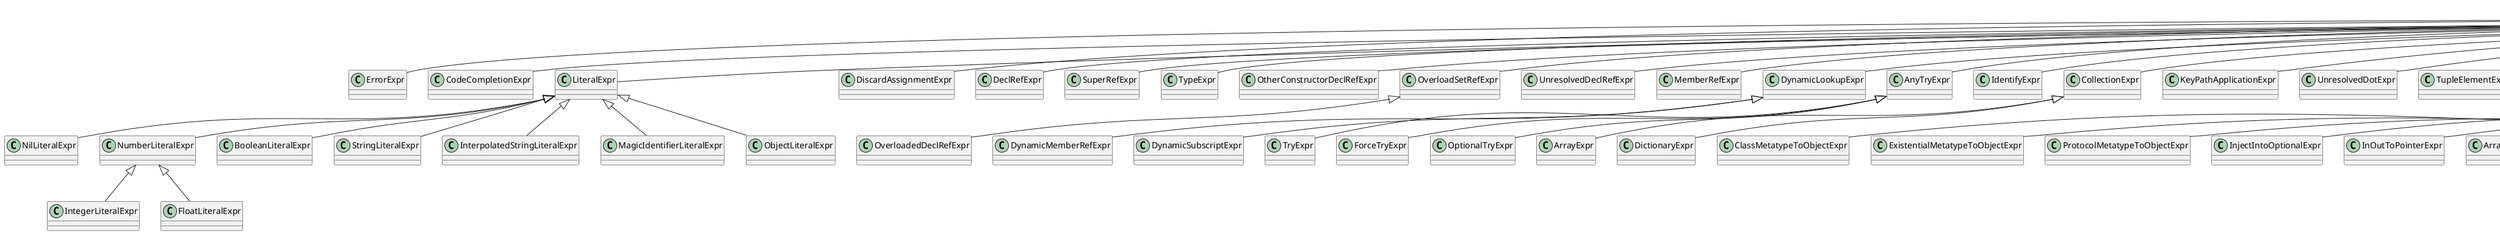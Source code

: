 @startuml
Expr <|-- ErrorExpr
Expr <|-- CodeCompletionExpr
Expr <|-- LiteralExpr
  LiteralExpr <|-- NilLiteralExpr
  LiteralExpr <|-- NumberLiteralExpr
    NumberLiteralExpr <|-- IntegerLiteralExpr
    NumberLiteralExpr <|-- FloatLiteralExpr
  LiteralExpr <|-- BooleanLiteralExpr
  LiteralExpr <|-- StringLiteralExpr
  LiteralExpr <|-- InterpolatedStringLiteralExpr
  LiteralExpr <|-- MagicIdentifierLiteralExpr
  LiteralExpr <|-- ObjectLiteralExpr
Expr <|-- DiscardAssignmentExpr
Expr <|-- DeclRefExpr
Expr <|-- SuperRefExpr
Expr <|-- TypeExpr
Expr <|-- OtherConstructorDeclRefExpr
Expr <|-- OverloadSetRefExpr
  OverloadSetRefExpr <|-- OverloadedDeclRefExpr
Expr <|-- UnresolvedDeclRefExpr
Expr <|-- MemberRefExpr
Expr <|-- DynamicLookupExpr
  DynamicLookupExpr <|-- DynamicMemberRefExpr
  DynamicLookupExpr <|-- DynamicSubscriptExpr
Expr <|-- AnyTryExpr
  AnyTryExpr <|-- TryExpr
  AnyTryExpr <|-- ForceTryExpr
  AnyTryExpr <|-- OptionalTryExpr
Expr <|-- IdentifyExpr
Expr <|-- CollectionExpr
  CollectionExpr <|-- ArrayExpr
  CollectionExpr <|-- DictionaryExpr
Expr <|-- KeyPathApplicationExpr
Expr <|-- UnresolvedDotExpr
Expr <|-- TupleElementExpr
Expr <|-- BindOptionalExpr
Expr <|-- OptionalEvaluationExpr
Expr <|-- ForceValueExpr
Expr <|-- MakeTemporarilyEscapableExpr
Expr <|-- OpenExistentialExpr
Expr <|-- ImplicitConversionExpr
  ImplicitConversionExpr <|-- ClassMetatypeToObjectExpr
  ImplicitConversionExpr <|-- ExistentialMetatypeToObjectExpr
  ImplicitConversionExpr <|-- ProtocolMetatypeToObjectExpr
  ImplicitConversionExpr <|-- InjectIntoOptionalExpr
  ImplicitConversionExpr <|-- InOutToPointerExpr
  ImplicitConversionExpr <|-- ArrayToPointerExpr
  ImplicitConversionExpr <|-- StringToPointerExpr
  ImplicitConversionExpr <|-- PointerToPointerExpr
  ImplicitConversionExpr <|-- ForeignObjectConversionExpr
  ImplicitConversionExpr <|-- UnevaluatedInstanceExpr
  ImplicitConversionExpr <|-- TupleShuffleExpr
  ImplicitConversionExpr <|-- LoadExpr
  ImplicitConversionExpr <|-- UnresolvedTypeConversionExpr
  ImplicitConversionExpr <|-- FunctionConversionExpr
  ImplicitConversionExpr <|-- CovariantFunctionConversionExpr
  ImplicitConversionExpr <|-- CovariantReturnConversionExpr
  ImplicitConversionExpr <|-- MetatypeConversionExpr
  ImplicitConversionExpr <|-- CollectionUpcastConversionExpr
  ImplicitConversionExpr <|-- ErasureExpr
  ImplicitConversionExpr <|-- AnyHashableErasureExpr
  ImplicitConversionExpr <|-- ConditionalBridgeFromObjCExpr
  ImplicitConversionExpr <|-- BridgeFromObjCExpr
  ImplicitConversionExpr <|-- BridgeToObjCExpr
  ImplicitConversionExpr <|-- DerivedToBaseExpr
  ImplicitConversionExpr <|-- ArchetypeToSuperExpr
Expr <|-- UnresolvedSpecializeExpr
Expr <|-- InOutExpr
Expr <|-- CaptureListExpr
Expr <|-- DynamicTypeExpr
Expr <|-- OpaqueValueExpr
Expr <|-- ApplyExpr
  ApplyExpr <|-- CallExpr
  ApplyExpr <|-- PrefixUnaryExpr
  ApplyExpr <|-- PostfixUnaryExpr
  ApplyExpr <|-- BinaryExpr
  ApplyExpr <|-- SelfApplyExpr
    SelfApplyExpr <|-- DotSyntaxCallExpr
    SelfApplyExpr <|-- ConstructorRefCallExpr
Expr <|-- DotSyntaxBaseIgnoredExpr
Expr <|-- ExplicitCastExpr
  ExplicitCastExpr <|-- CheckedCastExpr
    CheckedCastExpr <|-- ForcedCheckedCastExpr
    CheckedCastExpr <|-- ConditionalCheckedCastExpr
    CheckedCastExpr <|-- IsExpr
  ExplicitCastExpr <|-- CoerceExpr
Expr <|-- ArrowExpr
Expr <|-- RebindSelfInConstructorExpr
Expr <|-- IfExpr
Expr <|-- EnumIsCaseExpr
Expr <|-- AssignExpr
Expr <|-- UnresolvedPatternExpr
Expr <|-- EditorPlaceholderExpr
Expr <|-- ObjCSelectorExpr
Expr <|-- KeyPathExpr
Expr <|-- KeyPathDotExpr
Expr <|-- UnresolvedMemberExpr
Expr <|-- TupleExpr
Expr <|-- SubscriptExpr
Expr <|-- AbstractClosure
  AbstractClosure <|-- ClosureExpr
  AbstractClosure <|-- AutoClosureExpr
@enduml

